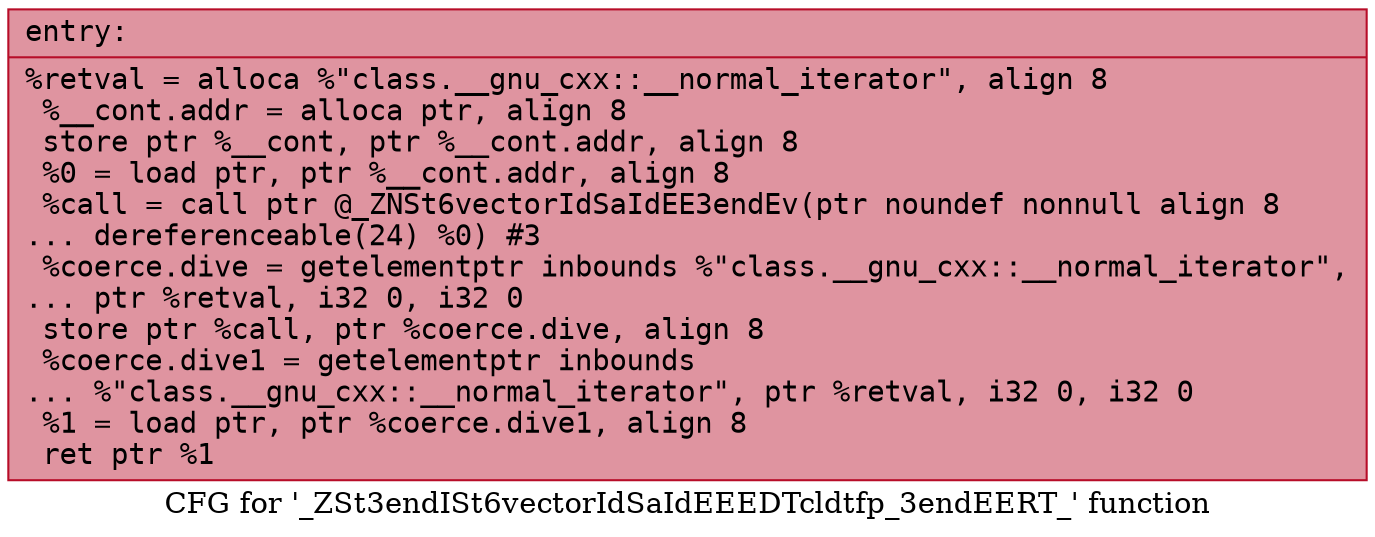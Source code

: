digraph "CFG for '_ZSt3endISt6vectorIdSaIdEEEDTcldtfp_3endEERT_' function" {
	label="CFG for '_ZSt3endISt6vectorIdSaIdEEEDTcldtfp_3endEERT_' function";

	Node0x556bfea521a0 [shape=record,color="#b70d28ff", style=filled, fillcolor="#b70d2870" fontname="Courier",label="{entry:\l|  %retval = alloca %\"class.__gnu_cxx::__normal_iterator\", align 8\l  %__cont.addr = alloca ptr, align 8\l  store ptr %__cont, ptr %__cont.addr, align 8\l  %0 = load ptr, ptr %__cont.addr, align 8\l  %call = call ptr @_ZNSt6vectorIdSaIdEE3endEv(ptr noundef nonnull align 8\l... dereferenceable(24) %0) #3\l  %coerce.dive = getelementptr inbounds %\"class.__gnu_cxx::__normal_iterator\",\l... ptr %retval, i32 0, i32 0\l  store ptr %call, ptr %coerce.dive, align 8\l  %coerce.dive1 = getelementptr inbounds\l... %\"class.__gnu_cxx::__normal_iterator\", ptr %retval, i32 0, i32 0\l  %1 = load ptr, ptr %coerce.dive1, align 8\l  ret ptr %1\l}"];
}
